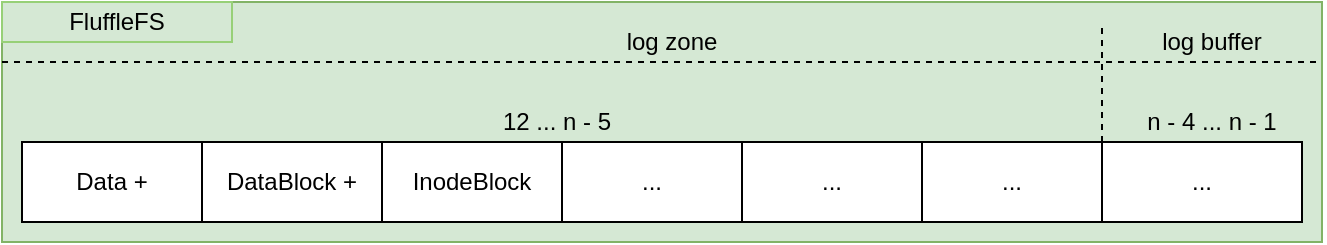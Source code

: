 <mxfile version="17.4.0" type="device"><diagram id="KccikMxwdwWxa0a3TGV7" name="Page-1"><mxGraphModel dx="758" dy="424" grid="1" gridSize="10" guides="1" tooltips="1" connect="1" arrows="1" fold="1" page="1" pageScale="1" pageWidth="850" pageHeight="1100" math="0" shadow="0"><root><mxCell id="0"/><mxCell id="1" parent="0"/><mxCell id="22Cx5AgFyQwF5HAPyph6-3" value="" style="rounded=0;whiteSpace=wrap;html=1;fillColor=#d5e8d4;strokeColor=#82b366;" parent="1" vertex="1"><mxGeometry x="80" y="270" width="660" height="120" as="geometry"/></mxCell><mxCell id="22Cx5AgFyQwF5HAPyph6-1" value="..." style="rounded=0;whiteSpace=wrap;html=1;" parent="1" vertex="1"><mxGeometry x="360" y="340" width="90" height="40" as="geometry"/></mxCell><mxCell id="22Cx5AgFyQwF5HAPyph6-5" value="FluffleFS" style="text;html=1;fillColor=none;align=center;verticalAlign=middle;whiteSpace=wrap;rounded=0;strokeColor=#97D077;" parent="1" vertex="1"><mxGeometry x="80" y="270" width="115" height="20" as="geometry"/></mxCell><mxCell id="22Cx5AgFyQwF5HAPyph6-31" value="DataBlock +" style="rounded=0;whiteSpace=wrap;html=1;" parent="1" vertex="1"><mxGeometry x="180" y="340" width="90" height="40" as="geometry"/></mxCell><mxCell id="22Cx5AgFyQwF5HAPyph6-73" value="" style="endArrow=none;dashed=1;html=1;rounded=0;entryX=1;entryY=1;entryDx=0;entryDy=0;" parent="1" edge="1" target="xGv9lqLtM6ohsQqqjF4z-9"><mxGeometry width="50" height="50" relative="1" as="geometry"><mxPoint x="80" y="300" as="sourcePoint"/><mxPoint x="720" y="300" as="targetPoint"/></mxGeometry></mxCell><mxCell id="22Cx5AgFyQwF5HAPyph6-75" value="log zone" style="text;html=1;strokeColor=none;fillColor=none;align=center;verticalAlign=middle;whiteSpace=wrap;rounded=0;" parent="1" vertex="1"><mxGeometry x="200" y="280" width="430" height="20" as="geometry"/></mxCell><mxCell id="xGv9lqLtM6ohsQqqjF4z-1" value="InodeBlock" style="rounded=0;whiteSpace=wrap;html=1;" vertex="1" parent="1"><mxGeometry x="270" y="340" width="90" height="40" as="geometry"/></mxCell><mxCell id="xGv9lqLtM6ohsQqqjF4z-2" value="&lt;div&gt;Data + &lt;br&gt;&lt;/div&gt;" style="rounded=0;whiteSpace=wrap;html=1;" vertex="1" parent="1"><mxGeometry x="90" y="340" width="90" height="40" as="geometry"/></mxCell><mxCell id="xGv9lqLtM6ohsQqqjF4z-4" value="12 ... n - 5" style="text;html=1;strokeColor=none;fillColor=none;align=center;verticalAlign=middle;whiteSpace=wrap;rounded=0;" vertex="1" parent="1"><mxGeometry x="95" y="320" width="525" height="20" as="geometry"/></mxCell><mxCell id="xGv9lqLtM6ohsQqqjF4z-8" value="" style="endArrow=none;dashed=1;html=1;rounded=0;entryX=0;entryY=0;entryDx=0;entryDy=0;exitX=1;exitY=0;exitDx=0;exitDy=0;" edge="1" parent="1" source="xGv9lqLtM6ohsQqqjF4z-11" target="xGv9lqLtM6ohsQqqjF4z-9"><mxGeometry width="50" height="50" relative="1" as="geometry"><mxPoint x="640.43" y="330" as="sourcePoint"/><mxPoint x="640" y="300" as="targetPoint"/><Array as="points"><mxPoint x="630" y="320"/></Array></mxGeometry></mxCell><mxCell id="xGv9lqLtM6ohsQqqjF4z-9" value="&lt;div&gt;log buffer&lt;/div&gt;" style="text;html=1;strokeColor=none;fillColor=none;align=center;verticalAlign=middle;whiteSpace=wrap;rounded=0;" vertex="1" parent="1"><mxGeometry x="630" y="280" width="110" height="20" as="geometry"/></mxCell><mxCell id="xGv9lqLtM6ohsQqqjF4z-10" value="..." style="rounded=0;whiteSpace=wrap;html=1;" vertex="1" parent="1"><mxGeometry x="450" y="340" width="90" height="40" as="geometry"/></mxCell><mxCell id="xGv9lqLtM6ohsQqqjF4z-11" value="..." style="rounded=0;whiteSpace=wrap;html=1;" vertex="1" parent="1"><mxGeometry x="540" y="340" width="90" height="40" as="geometry"/></mxCell><mxCell id="xGv9lqLtM6ohsQqqjF4z-13" value="..." style="rounded=0;whiteSpace=wrap;html=1;" vertex="1" parent="1"><mxGeometry x="630" y="340" width="100" height="40" as="geometry"/></mxCell><mxCell id="xGv9lqLtM6ohsQqqjF4z-15" value="n - 4 ... n - 1" style="text;html=1;strokeColor=none;fillColor=none;align=center;verticalAlign=middle;whiteSpace=wrap;rounded=0;" vertex="1" parent="1"><mxGeometry x="640" y="320" width="90" height="20" as="geometry"/></mxCell></root></mxGraphModel></diagram></mxfile>